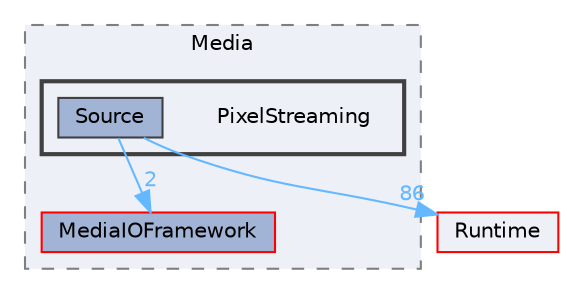 digraph "PixelStreaming"
{
 // INTERACTIVE_SVG=YES
 // LATEX_PDF_SIZE
  bgcolor="transparent";
  edge [fontname=Helvetica,fontsize=10,labelfontname=Helvetica,labelfontsize=10];
  node [fontname=Helvetica,fontsize=10,shape=box,height=0.2,width=0.4];
  compound=true
  subgraph clusterdir_e7545ee2be72abf41ff78291809f57ef {
    graph [ bgcolor="#edf0f7", pencolor="grey50", label="Media", fontname=Helvetica,fontsize=10 style="filled,dashed", URL="dir_e7545ee2be72abf41ff78291809f57ef.html",tooltip=""]
  dir_7a1af25e7f68a5cdf9018ea3121afe17 [label="MediaIOFramework", fillcolor="#a2b4d6", color="red", style="filled", URL="dir_7a1af25e7f68a5cdf9018ea3121afe17.html",tooltip=""];
  subgraph clusterdir_e2239e46655364d7c2ffa10686a4a97a {
    graph [ bgcolor="#edf0f7", pencolor="grey25", label="", fontname=Helvetica,fontsize=10 style="filled,bold", URL="dir_e2239e46655364d7c2ffa10686a4a97a.html",tooltip=""]
    dir_e2239e46655364d7c2ffa10686a4a97a [shape=plaintext, label="PixelStreaming"];
  dir_67782e5c384b8e14fea6386d50bf8ea2 [label="Source", fillcolor="#a2b4d6", color="grey25", style="filled", URL="dir_67782e5c384b8e14fea6386d50bf8ea2.html",tooltip=""];
  }
  }
  dir_7536b172fbd480bfd146a1b1acd6856b [label="Runtime", fillcolor="#edf0f7", color="red", style="filled", URL="dir_7536b172fbd480bfd146a1b1acd6856b.html",tooltip=""];
  dir_67782e5c384b8e14fea6386d50bf8ea2->dir_7536b172fbd480bfd146a1b1acd6856b [headlabel="86", labeldistance=1.5 headhref="dir_001095_000984.html" href="dir_001095_000984.html" color="steelblue1" fontcolor="steelblue1"];
  dir_67782e5c384b8e14fea6386d50bf8ea2->dir_7a1af25e7f68a5cdf9018ea3121afe17 [headlabel="2", labeldistance=1.5 headhref="dir_001095_000619.html" href="dir_001095_000619.html" color="steelblue1" fontcolor="steelblue1"];
}
